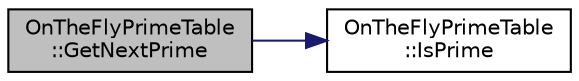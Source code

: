 digraph "OnTheFlyPrimeTable::GetNextPrime"
{
 // LATEX_PDF_SIZE
  bgcolor="transparent";
  edge [fontname="Helvetica",fontsize="10",labelfontname="Helvetica",labelfontsize="10"];
  node [fontname="Helvetica",fontsize="10",shape=record];
  rankdir="LR";
  Node1 [label="OnTheFlyPrimeTable\l::GetNextPrime",height=0.2,width=0.4,color="black", fillcolor="grey75", style="filled", fontcolor="black",tooltip=" "];
  Node1 -> Node2 [color="midnightblue",fontsize="10",style="solid",fontname="Helvetica"];
  Node2 [label="OnTheFlyPrimeTable\l::IsPrime",height=0.2,width=0.4,color="black",URL="$classOnTheFlyPrimeTable.html#ac8236514299e4558a5220c3e06f7f61a",tooltip=" "];
}
